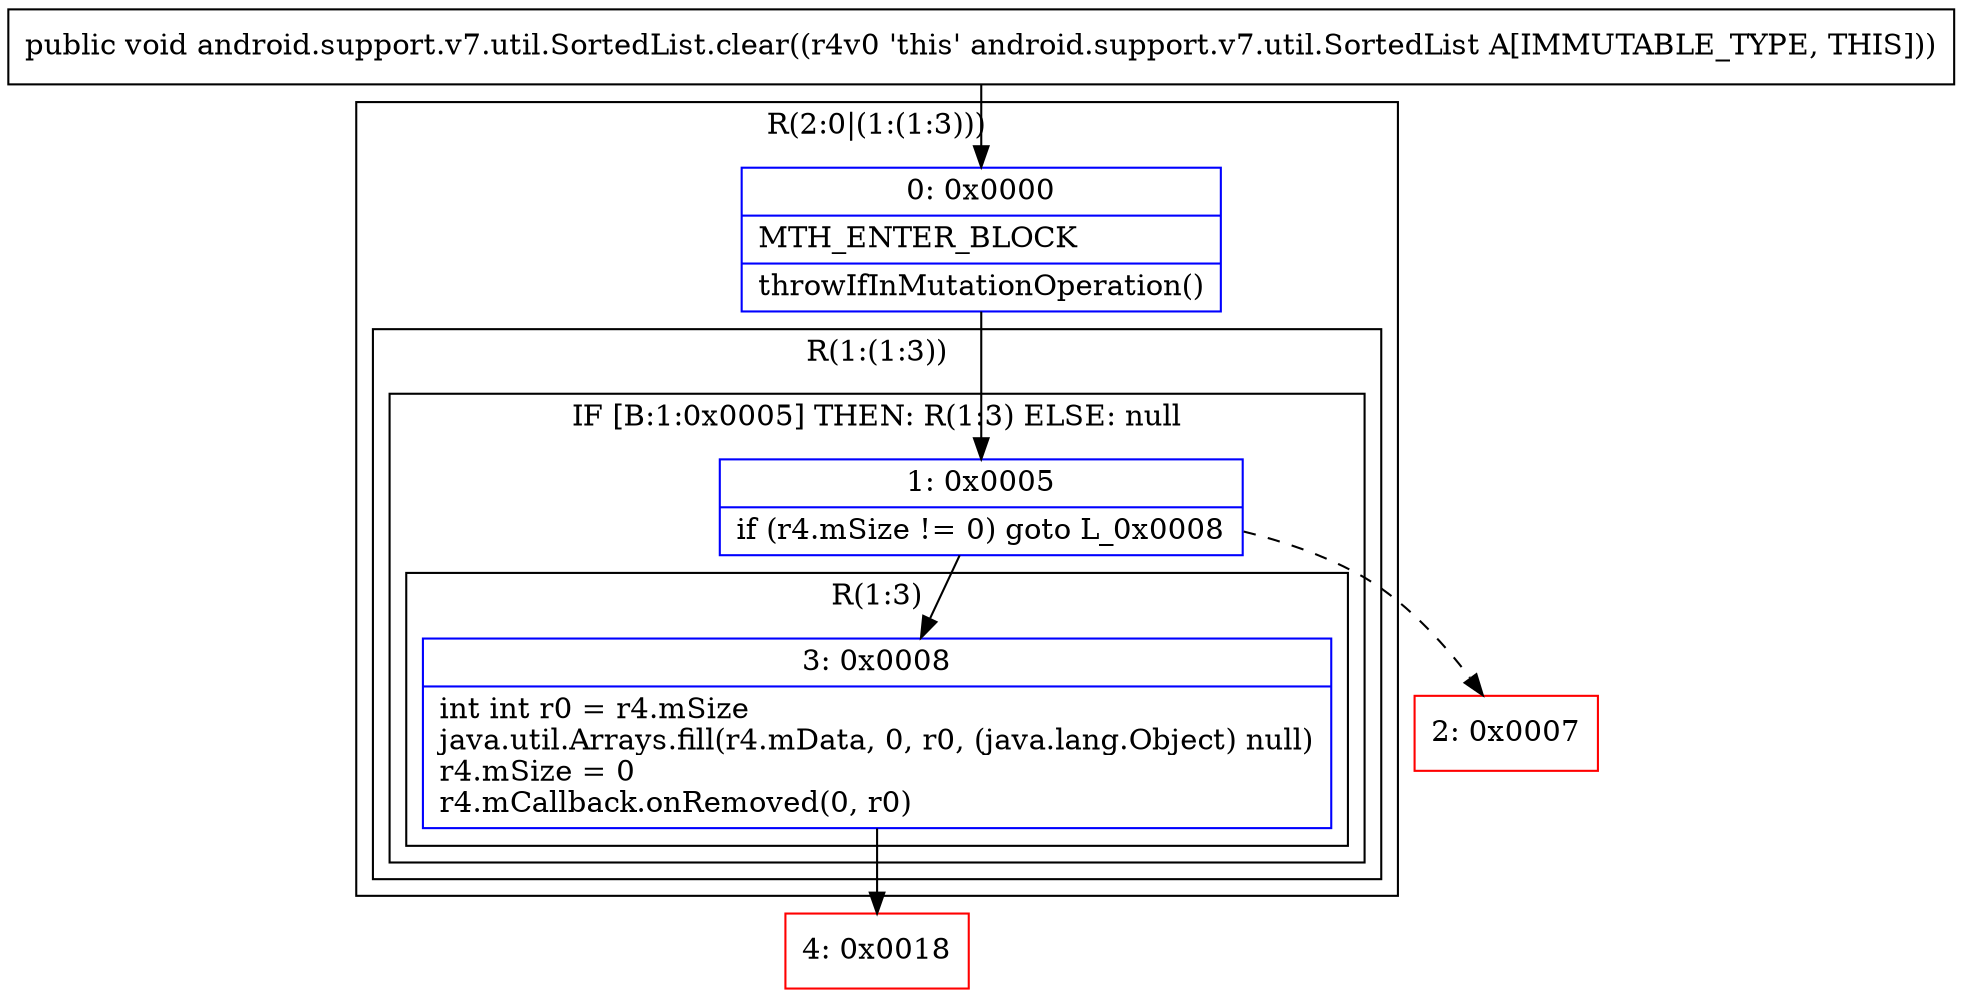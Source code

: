 digraph "CFG forandroid.support.v7.util.SortedList.clear()V" {
subgraph cluster_Region_1134563690 {
label = "R(2:0|(1:(1:3)))";
node [shape=record,color=blue];
Node_0 [shape=record,label="{0\:\ 0x0000|MTH_ENTER_BLOCK\l|throwIfInMutationOperation()\l}"];
subgraph cluster_Region_1178641199 {
label = "R(1:(1:3))";
node [shape=record,color=blue];
subgraph cluster_IfRegion_2035364982 {
label = "IF [B:1:0x0005] THEN: R(1:3) ELSE: null";
node [shape=record,color=blue];
Node_1 [shape=record,label="{1\:\ 0x0005|if (r4.mSize != 0) goto L_0x0008\l}"];
subgraph cluster_Region_1234961520 {
label = "R(1:3)";
node [shape=record,color=blue];
Node_3 [shape=record,label="{3\:\ 0x0008|int int r0 = r4.mSize\ljava.util.Arrays.fill(r4.mData, 0, r0, (java.lang.Object) null)\lr4.mSize = 0\lr4.mCallback.onRemoved(0, r0)\l}"];
}
}
}
}
Node_2 [shape=record,color=red,label="{2\:\ 0x0007}"];
Node_4 [shape=record,color=red,label="{4\:\ 0x0018}"];
MethodNode[shape=record,label="{public void android.support.v7.util.SortedList.clear((r4v0 'this' android.support.v7.util.SortedList A[IMMUTABLE_TYPE, THIS])) }"];
MethodNode -> Node_0;
Node_0 -> Node_1;
Node_1 -> Node_2[style=dashed];
Node_1 -> Node_3;
Node_3 -> Node_4;
}

